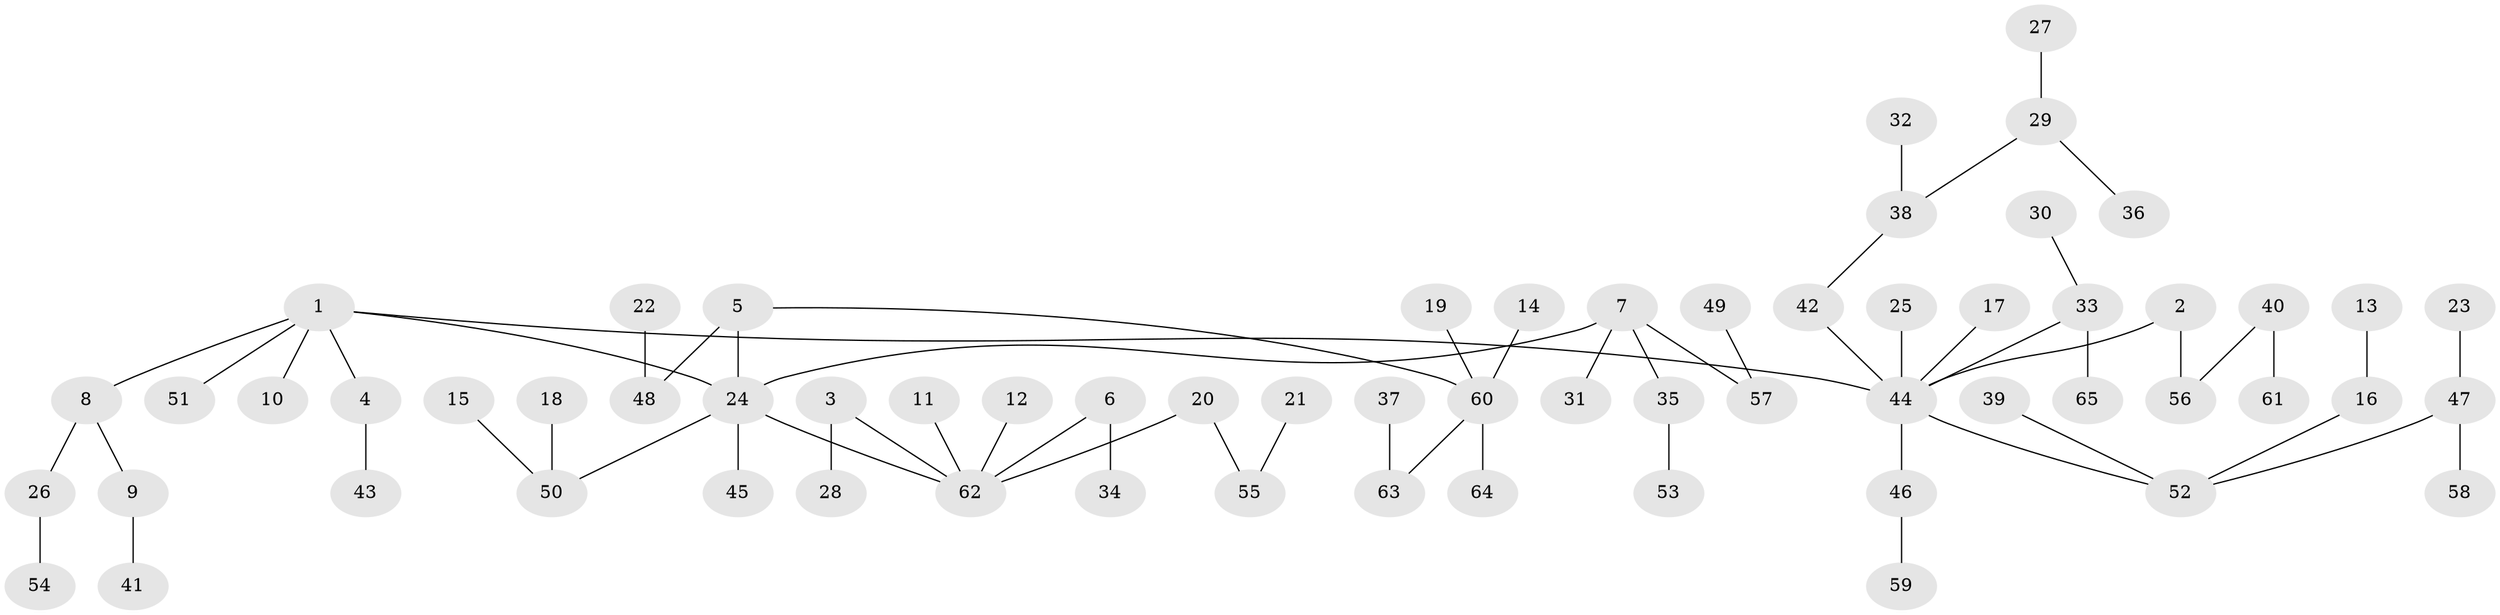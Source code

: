 // original degree distribution, {3: 0.14728682170542637, 6: 0.015503875968992248, 1: 0.4728682170542636, 7: 0.015503875968992248, 2: 0.2713178294573643, 4: 0.06201550387596899, 5: 0.015503875968992248}
// Generated by graph-tools (version 1.1) at 2025/26/03/09/25 03:26:28]
// undirected, 65 vertices, 64 edges
graph export_dot {
graph [start="1"]
  node [color=gray90,style=filled];
  1;
  2;
  3;
  4;
  5;
  6;
  7;
  8;
  9;
  10;
  11;
  12;
  13;
  14;
  15;
  16;
  17;
  18;
  19;
  20;
  21;
  22;
  23;
  24;
  25;
  26;
  27;
  28;
  29;
  30;
  31;
  32;
  33;
  34;
  35;
  36;
  37;
  38;
  39;
  40;
  41;
  42;
  43;
  44;
  45;
  46;
  47;
  48;
  49;
  50;
  51;
  52;
  53;
  54;
  55;
  56;
  57;
  58;
  59;
  60;
  61;
  62;
  63;
  64;
  65;
  1 -- 4 [weight=1.0];
  1 -- 8 [weight=1.0];
  1 -- 10 [weight=1.0];
  1 -- 24 [weight=1.0];
  1 -- 44 [weight=1.0];
  1 -- 51 [weight=1.0];
  2 -- 44 [weight=1.0];
  2 -- 56 [weight=1.0];
  3 -- 28 [weight=1.0];
  3 -- 62 [weight=1.0];
  4 -- 43 [weight=1.0];
  5 -- 24 [weight=1.0];
  5 -- 48 [weight=1.0];
  5 -- 60 [weight=1.0];
  6 -- 34 [weight=1.0];
  6 -- 62 [weight=1.0];
  7 -- 24 [weight=1.0];
  7 -- 31 [weight=1.0];
  7 -- 35 [weight=1.0];
  7 -- 57 [weight=1.0];
  8 -- 9 [weight=1.0];
  8 -- 26 [weight=1.0];
  9 -- 41 [weight=1.0];
  11 -- 62 [weight=1.0];
  12 -- 62 [weight=1.0];
  13 -- 16 [weight=1.0];
  14 -- 60 [weight=1.0];
  15 -- 50 [weight=1.0];
  16 -- 52 [weight=1.0];
  17 -- 44 [weight=1.0];
  18 -- 50 [weight=1.0];
  19 -- 60 [weight=1.0];
  20 -- 55 [weight=1.0];
  20 -- 62 [weight=1.0];
  21 -- 55 [weight=1.0];
  22 -- 48 [weight=1.0];
  23 -- 47 [weight=1.0];
  24 -- 45 [weight=1.0];
  24 -- 50 [weight=1.0];
  24 -- 62 [weight=1.0];
  25 -- 44 [weight=1.0];
  26 -- 54 [weight=1.0];
  27 -- 29 [weight=1.0];
  29 -- 36 [weight=1.0];
  29 -- 38 [weight=1.0];
  30 -- 33 [weight=1.0];
  32 -- 38 [weight=1.0];
  33 -- 44 [weight=1.0];
  33 -- 65 [weight=1.0];
  35 -- 53 [weight=1.0];
  37 -- 63 [weight=1.0];
  38 -- 42 [weight=1.0];
  39 -- 52 [weight=1.0];
  40 -- 56 [weight=1.0];
  40 -- 61 [weight=1.0];
  42 -- 44 [weight=1.0];
  44 -- 46 [weight=1.0];
  44 -- 52 [weight=1.0];
  46 -- 59 [weight=1.0];
  47 -- 52 [weight=1.0];
  47 -- 58 [weight=1.0];
  49 -- 57 [weight=1.0];
  60 -- 63 [weight=1.0];
  60 -- 64 [weight=1.0];
}
